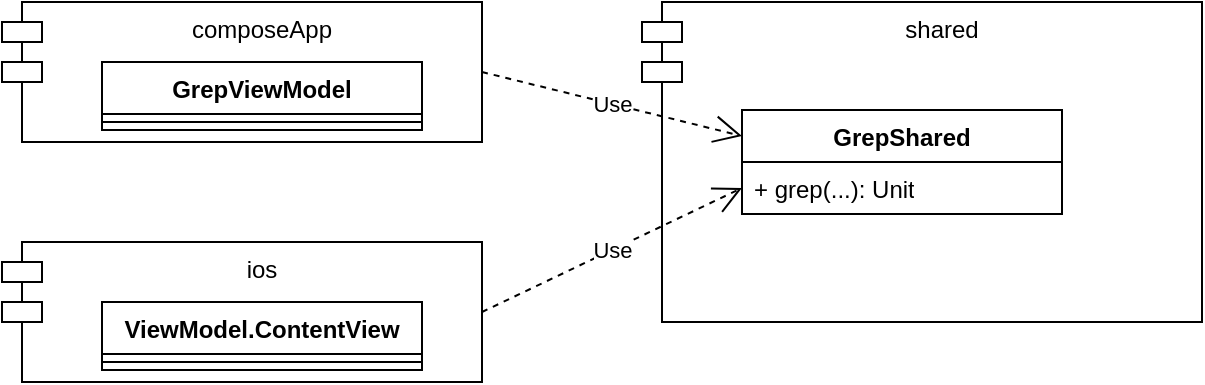 <mxfile version="24.4.8" type="device" pages="3">
  <diagram name="if_grep" id="RzaIaKQiEWzyWalgboSa">
    <mxGraphModel dx="1154" dy="700" grid="1" gridSize="10" guides="1" tooltips="1" connect="1" arrows="1" fold="1" page="1" pageScale="1" pageWidth="827" pageHeight="1169" math="0" shadow="0">
      <root>
        <mxCell id="0" />
        <mxCell id="1" parent="0" />
        <mxCell id="q6hAmMUZD53YPu_rHfrL-1" value="composeApp" style="shape=module;align=left;spacingLeft=20;align=center;verticalAlign=top;whiteSpace=wrap;html=1;" vertex="1" parent="1">
          <mxGeometry x="80" y="40" width="240" height="70" as="geometry" />
        </mxCell>
        <mxCell id="q6hAmMUZD53YPu_rHfrL-2" value="shared" style="shape=module;align=left;spacingLeft=20;align=center;verticalAlign=top;whiteSpace=wrap;html=1;" vertex="1" parent="1">
          <mxGeometry x="400" y="40" width="280" height="160" as="geometry" />
        </mxCell>
        <mxCell id="q6hAmMUZD53YPu_rHfrL-3" value="ios" style="shape=module;align=left;spacingLeft=20;align=center;verticalAlign=top;whiteSpace=wrap;html=1;" vertex="1" parent="1">
          <mxGeometry x="80" y="160" width="240" height="70" as="geometry" />
        </mxCell>
        <mxCell id="q6hAmMUZD53YPu_rHfrL-8" value="Use" style="endArrow=open;endSize=12;dashed=1;html=1;rounded=0;exitX=1;exitY=0.5;exitDx=0;exitDy=0;entryX=0;entryY=0.25;entryDx=0;entryDy=0;" edge="1" parent="1" source="q6hAmMUZD53YPu_rHfrL-1" target="q6hAmMUZD53YPu_rHfrL-12">
          <mxGeometry width="160" relative="1" as="geometry">
            <mxPoint x="310" y="150" as="sourcePoint" />
            <mxPoint x="440" y="141.5" as="targetPoint" />
          </mxGeometry>
        </mxCell>
        <mxCell id="q6hAmMUZD53YPu_rHfrL-9" value="Use" style="endArrow=open;endSize=12;dashed=1;html=1;rounded=0;exitX=1;exitY=0.5;exitDx=0;exitDy=0;entryX=0;entryY=0.5;entryDx=0;entryDy=0;" edge="1" parent="1" source="q6hAmMUZD53YPu_rHfrL-3" target="q6hAmMUZD53YPu_rHfrL-15">
          <mxGeometry width="160" relative="1" as="geometry">
            <mxPoint x="350" y="105" as="sourcePoint" />
            <mxPoint x="440" y="158.5" as="targetPoint" />
          </mxGeometry>
        </mxCell>
        <mxCell id="q6hAmMUZD53YPu_rHfrL-10" value="GrepViewModel" style="swimlane;fontStyle=1;align=center;verticalAlign=top;childLayout=stackLayout;horizontal=1;startSize=26;horizontalStack=0;resizeParent=1;resizeParentMax=0;resizeLast=0;collapsible=1;marginBottom=0;whiteSpace=wrap;html=1;" vertex="1" parent="1">
          <mxGeometry x="130" y="70" width="160" height="34" as="geometry" />
        </mxCell>
        <mxCell id="q6hAmMUZD53YPu_rHfrL-11" value="" style="line;strokeWidth=1;fillColor=none;align=left;verticalAlign=middle;spacingTop=-1;spacingLeft=3;spacingRight=3;rotatable=0;labelPosition=right;points=[];portConstraint=eastwest;strokeColor=inherit;" vertex="1" parent="q6hAmMUZD53YPu_rHfrL-10">
          <mxGeometry y="26" width="160" height="8" as="geometry" />
        </mxCell>
        <mxCell id="q6hAmMUZD53YPu_rHfrL-12" value="GrepShared" style="swimlane;fontStyle=1;align=center;verticalAlign=top;childLayout=stackLayout;horizontal=1;startSize=26;horizontalStack=0;resizeParent=1;resizeParentMax=0;resizeLast=0;collapsible=1;marginBottom=0;whiteSpace=wrap;html=1;" vertex="1" parent="1">
          <mxGeometry x="450" y="94" width="160" height="52" as="geometry" />
        </mxCell>
        <mxCell id="q6hAmMUZD53YPu_rHfrL-15" value="+ grep(...): Unit" style="text;strokeColor=none;fillColor=none;align=left;verticalAlign=top;spacingLeft=4;spacingRight=4;overflow=hidden;rotatable=0;points=[[0,0.5],[1,0.5]];portConstraint=eastwest;whiteSpace=wrap;html=1;" vertex="1" parent="q6hAmMUZD53YPu_rHfrL-12">
          <mxGeometry y="26" width="160" height="26" as="geometry" />
        </mxCell>
        <mxCell id="q6hAmMUZD53YPu_rHfrL-16" value="ViewModel.ContentView" style="swimlane;fontStyle=1;align=center;verticalAlign=top;childLayout=stackLayout;horizontal=1;startSize=26;horizontalStack=0;resizeParent=1;resizeParentMax=0;resizeLast=0;collapsible=1;marginBottom=0;whiteSpace=wrap;html=1;" vertex="1" parent="1">
          <mxGeometry x="130" y="190" width="160" height="34" as="geometry" />
        </mxCell>
        <mxCell id="q6hAmMUZD53YPu_rHfrL-17" value="" style="line;strokeWidth=1;fillColor=none;align=left;verticalAlign=middle;spacingTop=-1;spacingLeft=3;spacingRight=3;rotatable=0;labelPosition=right;points=[];portConstraint=eastwest;strokeColor=inherit;" vertex="1" parent="q6hAmMUZD53YPu_rHfrL-16">
          <mxGeometry y="26" width="160" height="8" as="geometry" />
        </mxCell>
      </root>
    </mxGraphModel>
  </diagram>
  <diagram id="hBZKzyjd2f3BzscMw3kQ" name="if_usecase">
    <mxGraphModel dx="1154" dy="496" grid="1" gridSize="10" guides="1" tooltips="1" connect="1" arrows="1" fold="1" page="1" pageScale="1" pageWidth="827" pageHeight="1169" math="0" shadow="0">
      <root>
        <mxCell id="0" />
        <mxCell id="1" parent="0" />
        <mxCell id="jaY5OkbTvhgfmhg3v1kl-1" value="composeApp" style="shape=module;align=left;spacingLeft=20;align=center;verticalAlign=top;whiteSpace=wrap;html=1;" vertex="1" parent="1">
          <mxGeometry x="80" y="40" width="240" height="70" as="geometry" />
        </mxCell>
        <mxCell id="jaY5OkbTvhgfmhg3v1kl-2" value="shared" style="shape=module;align=left;spacingLeft=20;align=center;verticalAlign=top;whiteSpace=wrap;html=1;" vertex="1" parent="1">
          <mxGeometry x="400" y="40" width="600" height="190" as="geometry" />
        </mxCell>
        <mxCell id="jaY5OkbTvhgfmhg3v1kl-3" value="ios" style="shape=module;align=left;spacingLeft=20;align=center;verticalAlign=top;whiteSpace=wrap;html=1;" vertex="1" parent="1">
          <mxGeometry x="80" y="160" width="240" height="70" as="geometry" />
        </mxCell>
        <mxCell id="jaY5OkbTvhgfmhg3v1kl-4" value="Use" style="endArrow=open;endSize=12;dashed=1;html=1;rounded=0;exitX=1;exitY=0.5;exitDx=0;exitDy=0;entryX=0;entryY=0.25;entryDx=0;entryDy=0;" edge="1" parent="1" source="jaY5OkbTvhgfmhg3v1kl-1" target="jaY5OkbTvhgfmhg3v1kl-12">
          <mxGeometry width="160" relative="1" as="geometry">
            <mxPoint x="310" y="150" as="sourcePoint" />
            <mxPoint x="440" y="141.5" as="targetPoint" />
          </mxGeometry>
        </mxCell>
        <mxCell id="jaY5OkbTvhgfmhg3v1kl-5" value="Use" style="endArrow=open;endSize=12;dashed=1;html=1;rounded=0;exitX=1;exitY=0.5;exitDx=0;exitDy=0;entryX=0;entryY=0.75;entryDx=0;entryDy=0;" edge="1" parent="1" source="jaY5OkbTvhgfmhg3v1kl-3" target="jaY5OkbTvhgfmhg3v1kl-12">
          <mxGeometry width="160" relative="1" as="geometry">
            <mxPoint x="350" y="105" as="sourcePoint" />
            <mxPoint x="440" y="158.5" as="targetPoint" />
          </mxGeometry>
        </mxCell>
        <mxCell id="jaY5OkbTvhgfmhg3v1kl-6" value="RocketLaunchViewModel" style="swimlane;fontStyle=1;align=center;verticalAlign=top;childLayout=stackLayout;horizontal=1;startSize=26;horizontalStack=0;resizeParent=1;resizeParentMax=0;resizeLast=0;collapsible=1;marginBottom=0;whiteSpace=wrap;html=1;" vertex="1" parent="1">
          <mxGeometry x="130" y="70" width="160" height="34" as="geometry" />
        </mxCell>
        <mxCell id="jaY5OkbTvhgfmhg3v1kl-7" value="" style="line;strokeWidth=1;fillColor=none;align=left;verticalAlign=middle;spacingTop=-1;spacingLeft=3;spacingRight=3;rotatable=0;labelPosition=right;points=[];portConstraint=eastwest;strokeColor=inherit;" vertex="1" parent="jaY5OkbTvhgfmhg3v1kl-6">
          <mxGeometry y="26" width="160" height="8" as="geometry" />
        </mxCell>
        <mxCell id="jaY5OkbTvhgfmhg3v1kl-8" value="LoadRocketLaunchInfoUseCase" style="swimlane;fontStyle=1;align=center;verticalAlign=top;childLayout=stackLayout;horizontal=1;startSize=26;horizontalStack=0;resizeParent=1;resizeParentMax=0;resizeLast=0;collapsible=1;marginBottom=0;whiteSpace=wrap;html=1;" vertex="1" parent="1">
          <mxGeometry x="460" y="150" width="240" height="52" as="geometry" />
        </mxCell>
        <mxCell id="jaY5OkbTvhgfmhg3v1kl-9" value="+ invoke(...): Flow&amp;lt;String&amp;gt;" style="text;strokeColor=none;fillColor=none;align=left;verticalAlign=top;spacingLeft=4;spacingRight=4;overflow=hidden;rotatable=0;points=[[0,0.5],[1,0.5]];portConstraint=eastwest;whiteSpace=wrap;html=1;" vertex="1" parent="jaY5OkbTvhgfmhg3v1kl-8">
          <mxGeometry y="26" width="240" height="26" as="geometry" />
        </mxCell>
        <mxCell id="jaY5OkbTvhgfmhg3v1kl-10" value="ViewModel.ContentView" style="swimlane;fontStyle=1;align=center;verticalAlign=top;childLayout=stackLayout;horizontal=1;startSize=26;horizontalStack=0;resizeParent=1;resizeParentMax=0;resizeLast=0;collapsible=1;marginBottom=0;whiteSpace=wrap;html=1;" vertex="1" parent="1">
          <mxGeometry x="130" y="190" width="160" height="34" as="geometry" />
        </mxCell>
        <mxCell id="jaY5OkbTvhgfmhg3v1kl-11" value="" style="line;strokeWidth=1;fillColor=none;align=left;verticalAlign=middle;spacingTop=-1;spacingLeft=3;spacingRight=3;rotatable=0;labelPosition=right;points=[];portConstraint=eastwest;strokeColor=inherit;" vertex="1" parent="jaY5OkbTvhgfmhg3v1kl-10">
          <mxGeometry y="26" width="160" height="8" as="geometry" />
        </mxCell>
        <mxCell id="jaY5OkbTvhgfmhg3v1kl-12" value="LoadRocketLaunchInfoUseCaseContract" style="swimlane;fontStyle=1;align=center;verticalAlign=top;childLayout=stackLayout;horizontal=1;startSize=26;horizontalStack=0;resizeParent=1;resizeParentMax=0;resizeLast=0;collapsible=1;marginBottom=0;whiteSpace=wrap;html=1;" vertex="1" parent="1">
          <mxGeometry x="450" y="76" width="260" height="34" as="geometry" />
        </mxCell>
        <mxCell id="jaY5OkbTvhgfmhg3v1kl-13" value="" style="line;strokeWidth=1;fillColor=none;align=left;verticalAlign=middle;spacingTop=-1;spacingLeft=3;spacingRight=3;rotatable=0;labelPosition=right;points=[];portConstraint=eastwest;strokeColor=inherit;" vertex="1" parent="jaY5OkbTvhgfmhg3v1kl-12">
          <mxGeometry y="26" width="260" height="8" as="geometry" />
        </mxCell>
        <mxCell id="jaY5OkbTvhgfmhg3v1kl-14" value="" style="endArrow=block;dashed=1;endFill=0;endSize=12;html=1;rounded=0;entryX=0.5;entryY=1;entryDx=0;entryDy=0;" edge="1" parent="1" source="jaY5OkbTvhgfmhg3v1kl-8" target="jaY5OkbTvhgfmhg3v1kl-12">
          <mxGeometry width="160" relative="1" as="geometry">
            <mxPoint x="470" y="290" as="sourcePoint" />
            <mxPoint x="630" y="290" as="targetPoint" />
          </mxGeometry>
        </mxCell>
        <mxCell id="jaY5OkbTvhgfmhg3v1kl-15" value="RocketRepository" style="swimlane;fontStyle=1;align=center;verticalAlign=top;childLayout=stackLayout;horizontal=1;startSize=26;horizontalStack=0;resizeParent=1;resizeParentMax=0;resizeLast=0;collapsible=1;marginBottom=0;whiteSpace=wrap;html=1;" vertex="1" parent="1">
          <mxGeometry x="800" y="150" width="170" height="52" as="geometry" />
        </mxCell>
        <mxCell id="jaY5OkbTvhgfmhg3v1kl-16" value="+ invoke(...): Flow&amp;lt;String&amp;gt;" style="text;strokeColor=none;fillColor=none;align=left;verticalAlign=top;spacingLeft=4;spacingRight=4;overflow=hidden;rotatable=0;points=[[0,0.5],[1,0.5]];portConstraint=eastwest;whiteSpace=wrap;html=1;" vertex="1" parent="jaY5OkbTvhgfmhg3v1kl-15">
          <mxGeometry y="26" width="170" height="26" as="geometry" />
        </mxCell>
        <mxCell id="jaY5OkbTvhgfmhg3v1kl-17" value="RocketRepositoryContract" style="swimlane;fontStyle=1;align=center;verticalAlign=top;childLayout=stackLayout;horizontal=1;startSize=26;horizontalStack=0;resizeParent=1;resizeParentMax=0;resizeLast=0;collapsible=1;marginBottom=0;whiteSpace=wrap;html=1;" vertex="1" parent="1">
          <mxGeometry x="800" y="76" width="170" height="34" as="geometry" />
        </mxCell>
        <mxCell id="jaY5OkbTvhgfmhg3v1kl-18" value="" style="line;strokeWidth=1;fillColor=none;align=left;verticalAlign=middle;spacingTop=-1;spacingLeft=3;spacingRight=3;rotatable=0;labelPosition=right;points=[];portConstraint=eastwest;strokeColor=inherit;" vertex="1" parent="jaY5OkbTvhgfmhg3v1kl-17">
          <mxGeometry y="26" width="170" height="8" as="geometry" />
        </mxCell>
        <mxCell id="jaY5OkbTvhgfmhg3v1kl-19" value="" style="endArrow=block;dashed=1;endFill=0;endSize=12;html=1;rounded=0;entryX=0.5;entryY=1;entryDx=0;entryDy=0;" edge="1" parent="1" source="jaY5OkbTvhgfmhg3v1kl-15" target="jaY5OkbTvhgfmhg3v1kl-17">
          <mxGeometry width="160" relative="1" as="geometry">
            <mxPoint x="820" y="290" as="sourcePoint" />
            <mxPoint x="980" y="290" as="targetPoint" />
          </mxGeometry>
        </mxCell>
        <mxCell id="jaY5OkbTvhgfmhg3v1kl-20" value="Use" style="endArrow=open;endSize=12;dashed=1;html=1;rounded=0;exitX=1;exitY=0.25;exitDx=0;exitDy=0;entryX=0;entryY=0.5;entryDx=0;entryDy=0;" edge="1" parent="1" source="jaY5OkbTvhgfmhg3v1kl-8" target="jaY5OkbTvhgfmhg3v1kl-17">
          <mxGeometry width="160" relative="1" as="geometry">
            <mxPoint x="710" y="330" as="sourcePoint" />
            <mxPoint x="870" y="330" as="targetPoint" />
          </mxGeometry>
        </mxCell>
      </root>
    </mxGraphModel>
  </diagram>
  <diagram id="mOhKhrMZGtOEBroIsM7T" name="if_viewmodel">
    <mxGraphModel dx="1154" dy="1665" grid="1" gridSize="10" guides="1" tooltips="1" connect="1" arrows="1" fold="1" page="1" pageScale="1" pageWidth="827" pageHeight="1169" math="0" shadow="0">
      <root>
        <mxCell id="0" />
        <mxCell id="1" parent="0" />
        <mxCell id="IUsTRlKpmxxPg6vhgVCP-1" value="composeApp" style="shape=module;align=left;spacingLeft=20;align=center;verticalAlign=top;whiteSpace=wrap;html=1;" vertex="1" parent="1">
          <mxGeometry x="80" y="40" width="240" height="70" as="geometry" />
        </mxCell>
        <mxCell id="IUsTRlKpmxxPg6vhgVCP-2" value="shared" style="shape=module;align=left;spacingLeft=20;align=center;verticalAlign=top;whiteSpace=wrap;html=1;" vertex="1" parent="1">
          <mxGeometry x="400" y="-80" width="600" height="400" as="geometry" />
        </mxCell>
        <mxCell id="IUsTRlKpmxxPg6vhgVCP-3" value="ios" style="shape=module;align=left;spacingLeft=20;align=center;verticalAlign=top;whiteSpace=wrap;html=1;" vertex="1" parent="1">
          <mxGeometry x="80" y="160" width="240" height="70" as="geometry" />
        </mxCell>
        <mxCell id="IUsTRlKpmxxPg6vhgVCP-4" value="Use" style="endArrow=open;endSize=12;dashed=1;html=1;rounded=0;exitX=1;exitY=0.5;exitDx=0;exitDy=0;entryX=0;entryY=0.25;entryDx=0;entryDy=0;" edge="1" parent="1" source="IUsTRlKpmxxPg6vhgVCP-1" target="IUsTRlKpmxxPg6vhgVCP-27">
          <mxGeometry width="160" relative="1" as="geometry">
            <mxPoint x="310" y="150" as="sourcePoint" />
            <mxPoint x="495" y="84.5" as="targetPoint" />
          </mxGeometry>
        </mxCell>
        <mxCell id="IUsTRlKpmxxPg6vhgVCP-5" value="Use" style="endArrow=open;endSize=12;dashed=1;html=1;rounded=0;exitX=1;exitY=0.5;exitDx=0;exitDy=0;entryX=0;entryY=0.5;entryDx=0;entryDy=0;" edge="1" parent="1" source="IUsTRlKpmxxPg6vhgVCP-3" target="IUsTRlKpmxxPg6vhgVCP-28">
          <mxGeometry width="160" relative="1" as="geometry">
            <mxPoint x="350" y="105" as="sourcePoint" />
            <mxPoint x="495" y="101.5" as="targetPoint" />
          </mxGeometry>
        </mxCell>
        <mxCell id="IUsTRlKpmxxPg6vhgVCP-6" value="GreetingScreen" style="swimlane;fontStyle=1;align=center;verticalAlign=top;childLayout=stackLayout;horizontal=1;startSize=26;horizontalStack=0;resizeParent=1;resizeParentMax=0;resizeLast=0;collapsible=1;marginBottom=0;whiteSpace=wrap;html=1;" vertex="1" parent="1">
          <mxGeometry x="130" y="70" width="160" height="34" as="geometry" />
        </mxCell>
        <mxCell id="IUsTRlKpmxxPg6vhgVCP-7" value="" style="line;strokeWidth=1;fillColor=none;align=left;verticalAlign=middle;spacingTop=-1;spacingLeft=3;spacingRight=3;rotatable=0;labelPosition=right;points=[];portConstraint=eastwest;strokeColor=inherit;" vertex="1" parent="IUsTRlKpmxxPg6vhgVCP-6">
          <mxGeometry y="26" width="160" height="8" as="geometry" />
        </mxCell>
        <mxCell id="IUsTRlKpmxxPg6vhgVCP-8" value="CreatePhrasesUseCase" style="swimlane;fontStyle=1;align=center;verticalAlign=top;childLayout=stackLayout;horizontal=1;startSize=26;horizontalStack=0;resizeParent=1;resizeParentMax=0;resizeLast=0;collapsible=1;marginBottom=0;whiteSpace=wrap;html=1;" vertex="1" parent="1">
          <mxGeometry x="460" y="234" width="240" height="52" as="geometry" />
        </mxCell>
        <mxCell id="IUsTRlKpmxxPg6vhgVCP-9" value="+ invoke(...): &amp;nbsp;List&amp;lt;String&amp;gt;" style="text;strokeColor=none;fillColor=none;align=left;verticalAlign=top;spacingLeft=4;spacingRight=4;overflow=hidden;rotatable=0;points=[[0,0.5],[1,0.5]];portConstraint=eastwest;whiteSpace=wrap;html=1;" vertex="1" parent="IUsTRlKpmxxPg6vhgVCP-8">
          <mxGeometry y="26" width="240" height="26" as="geometry" />
        </mxCell>
        <mxCell id="IUsTRlKpmxxPg6vhgVCP-10" value="ViewModel.ContentView" style="swimlane;fontStyle=1;align=center;verticalAlign=top;childLayout=stackLayout;horizontal=1;startSize=26;horizontalStack=0;resizeParent=1;resizeParentMax=0;resizeLast=0;collapsible=1;marginBottom=0;whiteSpace=wrap;html=1;" vertex="1" parent="1">
          <mxGeometry x="130" y="190" width="160" height="34" as="geometry" />
        </mxCell>
        <mxCell id="IUsTRlKpmxxPg6vhgVCP-11" value="" style="line;strokeWidth=1;fillColor=none;align=left;verticalAlign=middle;spacingTop=-1;spacingLeft=3;spacingRight=3;rotatable=0;labelPosition=right;points=[];portConstraint=eastwest;strokeColor=inherit;" vertex="1" parent="IUsTRlKpmxxPg6vhgVCP-10">
          <mxGeometry y="26" width="160" height="8" as="geometry" />
        </mxCell>
        <mxCell id="IUsTRlKpmxxPg6vhgVCP-12" value="CreatePhrasesUseCaseContract" style="swimlane;fontStyle=1;align=center;verticalAlign=top;childLayout=stackLayout;horizontal=1;startSize=26;horizontalStack=0;resizeParent=1;resizeParentMax=0;resizeLast=0;collapsible=1;marginBottom=0;whiteSpace=wrap;html=1;" vertex="1" parent="1">
          <mxGeometry x="450" y="160" width="260" height="34" as="geometry" />
        </mxCell>
        <mxCell id="IUsTRlKpmxxPg6vhgVCP-13" value="" style="line;strokeWidth=1;fillColor=none;align=left;verticalAlign=middle;spacingTop=-1;spacingLeft=3;spacingRight=3;rotatable=0;labelPosition=right;points=[];portConstraint=eastwest;strokeColor=inherit;" vertex="1" parent="IUsTRlKpmxxPg6vhgVCP-12">
          <mxGeometry y="26" width="260" height="8" as="geometry" />
        </mxCell>
        <mxCell id="IUsTRlKpmxxPg6vhgVCP-14" value="" style="endArrow=block;dashed=1;endFill=0;endSize=12;html=1;rounded=0;entryX=0.5;entryY=1;entryDx=0;entryDy=0;" edge="1" parent="1" source="IUsTRlKpmxxPg6vhgVCP-8" target="IUsTRlKpmxxPg6vhgVCP-12">
          <mxGeometry width="160" relative="1" as="geometry">
            <mxPoint x="470" y="374" as="sourcePoint" />
            <mxPoint x="630" y="374" as="targetPoint" />
          </mxGeometry>
        </mxCell>
        <mxCell id="IUsTRlKpmxxPg6vhgVCP-15" value="PlatformRepository" style="swimlane;fontStyle=1;align=center;verticalAlign=top;childLayout=stackLayout;horizontal=1;startSize=26;horizontalStack=0;resizeParent=1;resizeParentMax=0;resizeLast=0;collapsible=1;marginBottom=0;whiteSpace=wrap;html=1;" vertex="1" parent="1">
          <mxGeometry x="800" y="234" width="170" height="52" as="geometry" />
        </mxCell>
        <mxCell id="IUsTRlKpmxxPg6vhgVCP-16" value="+ getPlatformName():&amp;nbsp; String" style="text;strokeColor=none;fillColor=none;align=left;verticalAlign=top;spacingLeft=4;spacingRight=4;overflow=hidden;rotatable=0;points=[[0,0.5],[1,0.5]];portConstraint=eastwest;whiteSpace=wrap;html=1;" vertex="1" parent="IUsTRlKpmxxPg6vhgVCP-15">
          <mxGeometry y="26" width="170" height="26" as="geometry" />
        </mxCell>
        <mxCell id="IUsTRlKpmxxPg6vhgVCP-17" value="PlatformRepositoryContract" style="swimlane;fontStyle=1;align=center;verticalAlign=top;childLayout=stackLayout;horizontal=1;startSize=26;horizontalStack=0;resizeParent=1;resizeParentMax=0;resizeLast=0;collapsible=1;marginBottom=0;whiteSpace=wrap;html=1;" vertex="1" parent="1">
          <mxGeometry x="800" y="160" width="170" height="34" as="geometry" />
        </mxCell>
        <mxCell id="IUsTRlKpmxxPg6vhgVCP-18" value="" style="line;strokeWidth=1;fillColor=none;align=left;verticalAlign=middle;spacingTop=-1;spacingLeft=3;spacingRight=3;rotatable=0;labelPosition=right;points=[];portConstraint=eastwest;strokeColor=inherit;" vertex="1" parent="IUsTRlKpmxxPg6vhgVCP-17">
          <mxGeometry y="26" width="170" height="8" as="geometry" />
        </mxCell>
        <mxCell id="IUsTRlKpmxxPg6vhgVCP-19" value="" style="endArrow=block;dashed=1;endFill=0;endSize=12;html=1;rounded=0;entryX=0.5;entryY=1;entryDx=0;entryDy=0;" edge="1" parent="1" source="IUsTRlKpmxxPg6vhgVCP-15" target="IUsTRlKpmxxPg6vhgVCP-17">
          <mxGeometry width="160" relative="1" as="geometry">
            <mxPoint x="820" y="374" as="sourcePoint" />
            <mxPoint x="980" y="374" as="targetPoint" />
          </mxGeometry>
        </mxCell>
        <mxCell id="IUsTRlKpmxxPg6vhgVCP-20" value="Use" style="endArrow=open;endSize=12;dashed=1;html=1;rounded=0;exitX=1;exitY=0.25;exitDx=0;exitDy=0;entryX=0;entryY=0.5;entryDx=0;entryDy=0;" edge="1" parent="1" source="IUsTRlKpmxxPg6vhgVCP-8" target="IUsTRlKpmxxPg6vhgVCP-17">
          <mxGeometry width="160" relative="1" as="geometry">
            <mxPoint x="710" y="414" as="sourcePoint" />
            <mxPoint x="870" y="414" as="targetPoint" />
          </mxGeometry>
        </mxCell>
        <mxCell id="IUsTRlKpmxxPg6vhgVCP-23" value="Use" style="endArrow=open;endSize=12;dashed=1;html=1;rounded=0;exitX=0.5;exitY=1;exitDx=0;exitDy=0;" edge="1" parent="1" target="IUsTRlKpmxxPg6vhgVCP-12">
          <mxGeometry width="160" relative="1" as="geometry">
            <mxPoint x="580" y="110" as="sourcePoint" />
            <mxPoint x="810" y="217" as="targetPoint" />
          </mxGeometry>
        </mxCell>
        <mxCell id="IUsTRlKpmxxPg6vhgVCP-24" value="CoroutineViewModel" style="swimlane;fontStyle=1;align=center;verticalAlign=top;childLayout=stackLayout;horizontal=1;startSize=26;horizontalStack=0;resizeParent=1;resizeParentMax=0;resizeLast=0;collapsible=1;marginBottom=0;whiteSpace=wrap;html=1;" vertex="1" parent="1">
          <mxGeometry x="495" y="-46" width="170" height="34" as="geometry" />
        </mxCell>
        <mxCell id="IUsTRlKpmxxPg6vhgVCP-25" value="" style="line;strokeWidth=1;fillColor=none;align=left;verticalAlign=middle;spacingTop=-1;spacingLeft=3;spacingRight=3;rotatable=0;labelPosition=right;points=[];portConstraint=eastwest;strokeColor=inherit;" vertex="1" parent="IUsTRlKpmxxPg6vhgVCP-24">
          <mxGeometry y="26" width="170" height="8" as="geometry" />
        </mxCell>
        <mxCell id="IUsTRlKpmxxPg6vhgVCP-26" value="" style="endArrow=block;dashed=1;endFill=0;endSize=12;html=1;rounded=0;entryX=0.5;entryY=1;entryDx=0;entryDy=0;exitX=0.5;exitY=0;exitDx=0;exitDy=0;" edge="1" parent="1" source="IUsTRlKpmxxPg6vhgVCP-27" target="IUsTRlKpmxxPg6vhgVCP-24">
          <mxGeometry width="160" relative="1" as="geometry">
            <mxPoint x="580" y="30" as="sourcePoint" />
            <mxPoint x="590" y="158" as="targetPoint" />
          </mxGeometry>
        </mxCell>
        <mxCell id="IUsTRlKpmxxPg6vhgVCP-27" value="GreetingSharedViewModel" style="swimlane;fontStyle=1;align=center;verticalAlign=top;childLayout=stackLayout;horizontal=1;startSize=26;horizontalStack=0;resizeParent=1;resizeParentMax=0;resizeLast=0;collapsible=1;marginBottom=0;whiteSpace=wrap;html=1;" vertex="1" parent="1">
          <mxGeometry x="450" y="24" width="260" height="86" as="geometry" />
        </mxCell>
        <mxCell id="IUsTRlKpmxxPg6vhgVCP-28" value="+ loadPhrases(): Unit" style="text;strokeColor=none;fillColor=none;align=left;verticalAlign=top;spacingLeft=4;spacingRight=4;overflow=hidden;rotatable=0;points=[[0,0.5],[1,0.5]];portConstraint=eastwest;whiteSpace=wrap;html=1;" vertex="1" parent="IUsTRlKpmxxPg6vhgVCP-27">
          <mxGeometry y="26" width="260" height="26" as="geometry" />
        </mxCell>
        <mxCell id="IUsTRlKpmxxPg6vhgVCP-29" value="" style="line;strokeWidth=1;fillColor=none;align=left;verticalAlign=middle;spacingTop=-1;spacingLeft=3;spacingRight=3;rotatable=0;labelPosition=right;points=[];portConstraint=eastwest;strokeColor=inherit;" vertex="1" parent="IUsTRlKpmxxPg6vhgVCP-27">
          <mxGeometry y="52" width="260" height="8" as="geometry" />
        </mxCell>
        <mxCell id="IUsTRlKpmxxPg6vhgVCP-30" value="+ observePhrases((List&amp;lt;String&amp;gt;) -&amp;gt; Unit): Unit" style="text;strokeColor=none;fillColor=none;align=left;verticalAlign=top;spacingLeft=4;spacingRight=4;overflow=hidden;rotatable=0;points=[[0,0.5],[1,0.5]];portConstraint=eastwest;whiteSpace=wrap;html=1;" vertex="1" parent="IUsTRlKpmxxPg6vhgVCP-27">
          <mxGeometry y="60" width="260" height="26" as="geometry" />
        </mxCell>
        <mxCell id="IUsTRlKpmxxPg6vhgVCP-31" value="Android 用" style="shape=note;whiteSpace=wrap;html=1;backgroundOutline=1;darkOpacity=0.05;size=12;" vertex="1" parent="1">
          <mxGeometry x="760" y="-46" width="80" height="56" as="geometry" />
        </mxCell>
        <mxCell id="IUsTRlKpmxxPg6vhgVCP-32" value="iOS 用" style="shape=note;whiteSpace=wrap;html=1;backgroundOutline=1;darkOpacity=0.05;size=12;" vertex="1" parent="1">
          <mxGeometry x="760" y="24" width="80" height="56" as="geometry" />
        </mxCell>
        <mxCell id="IUsTRlKpmxxPg6vhgVCP-33" value="" style="endArrow=none;html=1;rounded=0;exitX=0.923;exitY=0.5;exitDx=0;exitDy=0;exitPerimeter=0;entryX=0;entryY=0.5;entryDx=0;entryDy=0;entryPerimeter=0;" edge="1" parent="1" source="IUsTRlKpmxxPg6vhgVCP-28" target="IUsTRlKpmxxPg6vhgVCP-31">
          <mxGeometry width="50" height="50" relative="1" as="geometry">
            <mxPoint x="710" y="20" as="sourcePoint" />
            <mxPoint x="760" y="-30" as="targetPoint" />
          </mxGeometry>
        </mxCell>
        <mxCell id="IUsTRlKpmxxPg6vhgVCP-34" value="" style="endArrow=none;html=1;rounded=0;exitX=0.808;exitY=0.769;exitDx=0;exitDy=0;exitPerimeter=0;entryX=0;entryY=0.5;entryDx=0;entryDy=0;entryPerimeter=0;" edge="1" parent="1" target="IUsTRlKpmxxPg6vhgVCP-32">
          <mxGeometry width="50" height="50" relative="1" as="geometry">
            <mxPoint x="690" y="90" as="sourcePoint" />
            <mxPoint x="790" y="-10" as="targetPoint" />
          </mxGeometry>
        </mxCell>
      </root>
    </mxGraphModel>
  </diagram>
</mxfile>
